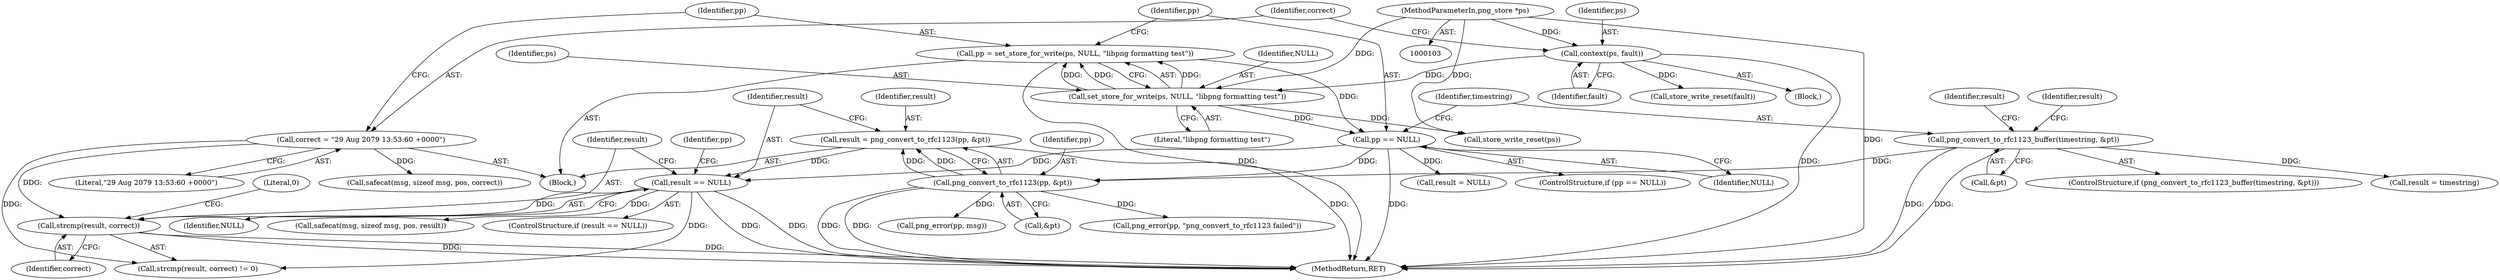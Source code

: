 digraph "0_Android_9d4853418ab2f754c2b63e091c29c5529b8b86ca_112@API" {
"1000187" [label="(Call,strcmp(result, correct))"];
"1000179" [label="(Call,result == NULL)"];
"1000172" [label="(Call,result = png_convert_to_rfc1123(pp, &pt))"];
"1000174" [label="(Call,png_convert_to_rfc1123(pp, &pt))"];
"1000125" [label="(Call,pp == NULL)"];
"1000118" [label="(Call,pp = set_store_for_write(ps, NULL, \"libpng formatting test\"))"];
"1000120" [label="(Call,set_store_for_write(ps, NULL, \"libpng formatting test\"))"];
"1000106" [label="(Call,context(ps, fault))"];
"1000104" [label="(MethodParameterIn,png_store *ps)"];
"1000131" [label="(Call,png_convert_to_rfc1123_buffer(timestring, &pt))"];
"1000111" [label="(Call,correct = \"29 Aug 2079 13:53:60 +0000\")"];
"1000186" [label="(Call,strcmp(result, correct) != 0)"];
"1000174" [label="(Call,png_convert_to_rfc1123(pp, &pt))"];
"1000118" [label="(Call,pp = set_store_for_write(ps, NULL, \"libpng formatting test\"))"];
"1000240" [label="(Call,store_write_reset(ps))"];
"1000125" [label="(Call,pp == NULL)"];
"1000182" [label="(Call,png_error(pp, \"png_convert_to_rfc1123 failed\"))"];
"1000140" [label="(Identifier,result)"];
"1000119" [label="(Identifier,pp)"];
"1000139" [label="(Call,result = NULL)"];
"1000130" [label="(ControlStructure,if (png_convert_to_rfc1123_buffer(timestring, &pt)))"];
"1000173" [label="(Identifier,result)"];
"1000237" [label="(Call,png_error(pp, msg))"];
"1000124" [label="(ControlStructure,if (pp == NULL))"];
"1000104" [label="(MethodParameterIn,png_store *ps)"];
"1000111" [label="(Call,correct = \"29 Aug 2079 13:53:60 +0000\")"];
"1000187" [label="(Call,strcmp(result, correct))"];
"1000131" [label="(Call,png_convert_to_rfc1123_buffer(timestring, &pt))"];
"1000172" [label="(Call,result = png_convert_to_rfc1123(pp, &pt))"];
"1000190" [label="(Literal,0)"];
"1000181" [label="(Identifier,NULL)"];
"1000135" [label="(Call,result = timestring)"];
"1000136" [label="(Identifier,result)"];
"1000223" [label="(Call,safecat(msg, sizeof msg, pos, result))"];
"1000123" [label="(Literal,\"libpng formatting test\")"];
"1000243" [label="(Call,store_write_reset(fault))"];
"1000127" [label="(Identifier,NULL)"];
"1000189" [label="(Identifier,correct)"];
"1000112" [label="(Identifier,correct)"];
"1000105" [label="(Block,)"];
"1000106" [label="(Call,context(ps, fault))"];
"1000183" [label="(Identifier,pp)"];
"1000176" [label="(Call,&pt)"];
"1000180" [label="(Identifier,result)"];
"1000121" [label="(Identifier,ps)"];
"1000132" [label="(Identifier,timestring)"];
"1000120" [label="(Call,set_store_for_write(ps, NULL, \"libpng formatting test\"))"];
"1000133" [label="(Call,&pt)"];
"1000245" [label="(MethodReturn,RET)"];
"1000107" [label="(Identifier,ps)"];
"1000175" [label="(Identifier,pp)"];
"1000122" [label="(Identifier,NULL)"];
"1000109" [label="(Block,)"];
"1000178" [label="(ControlStructure,if (result == NULL))"];
"1000108" [label="(Identifier,fault)"];
"1000179" [label="(Call,result == NULL)"];
"1000113" [label="(Literal,\"29 Aug 2079 13:53:60 +0000\")"];
"1000126" [label="(Identifier,pp)"];
"1000188" [label="(Identifier,result)"];
"1000207" [label="(Call,safecat(msg, sizeof msg, pos, correct))"];
"1000187" -> "1000186"  [label="AST: "];
"1000187" -> "1000189"  [label="CFG: "];
"1000188" -> "1000187"  [label="AST: "];
"1000189" -> "1000187"  [label="AST: "];
"1000190" -> "1000187"  [label="CFG: "];
"1000187" -> "1000245"  [label="DDG: "];
"1000187" -> "1000245"  [label="DDG: "];
"1000179" -> "1000187"  [label="DDG: "];
"1000111" -> "1000187"  [label="DDG: "];
"1000179" -> "1000178"  [label="AST: "];
"1000179" -> "1000181"  [label="CFG: "];
"1000180" -> "1000179"  [label="AST: "];
"1000181" -> "1000179"  [label="AST: "];
"1000183" -> "1000179"  [label="CFG: "];
"1000188" -> "1000179"  [label="CFG: "];
"1000179" -> "1000245"  [label="DDG: "];
"1000179" -> "1000245"  [label="DDG: "];
"1000172" -> "1000179"  [label="DDG: "];
"1000125" -> "1000179"  [label="DDG: "];
"1000179" -> "1000186"  [label="DDG: "];
"1000179" -> "1000223"  [label="DDG: "];
"1000172" -> "1000109"  [label="AST: "];
"1000172" -> "1000174"  [label="CFG: "];
"1000173" -> "1000172"  [label="AST: "];
"1000174" -> "1000172"  [label="AST: "];
"1000180" -> "1000172"  [label="CFG: "];
"1000172" -> "1000245"  [label="DDG: "];
"1000174" -> "1000172"  [label="DDG: "];
"1000174" -> "1000172"  [label="DDG: "];
"1000174" -> "1000176"  [label="CFG: "];
"1000175" -> "1000174"  [label="AST: "];
"1000176" -> "1000174"  [label="AST: "];
"1000174" -> "1000245"  [label="DDG: "];
"1000174" -> "1000245"  [label="DDG: "];
"1000125" -> "1000174"  [label="DDG: "];
"1000131" -> "1000174"  [label="DDG: "];
"1000174" -> "1000182"  [label="DDG: "];
"1000174" -> "1000237"  [label="DDG: "];
"1000125" -> "1000124"  [label="AST: "];
"1000125" -> "1000127"  [label="CFG: "];
"1000126" -> "1000125"  [label="AST: "];
"1000127" -> "1000125"  [label="AST: "];
"1000132" -> "1000125"  [label="CFG: "];
"1000125" -> "1000245"  [label="DDG: "];
"1000118" -> "1000125"  [label="DDG: "];
"1000120" -> "1000125"  [label="DDG: "];
"1000125" -> "1000139"  [label="DDG: "];
"1000118" -> "1000109"  [label="AST: "];
"1000118" -> "1000120"  [label="CFG: "];
"1000119" -> "1000118"  [label="AST: "];
"1000120" -> "1000118"  [label="AST: "];
"1000126" -> "1000118"  [label="CFG: "];
"1000118" -> "1000245"  [label="DDG: "];
"1000120" -> "1000118"  [label="DDG: "];
"1000120" -> "1000118"  [label="DDG: "];
"1000120" -> "1000118"  [label="DDG: "];
"1000120" -> "1000123"  [label="CFG: "];
"1000121" -> "1000120"  [label="AST: "];
"1000122" -> "1000120"  [label="AST: "];
"1000123" -> "1000120"  [label="AST: "];
"1000106" -> "1000120"  [label="DDG: "];
"1000104" -> "1000120"  [label="DDG: "];
"1000120" -> "1000240"  [label="DDG: "];
"1000106" -> "1000105"  [label="AST: "];
"1000106" -> "1000108"  [label="CFG: "];
"1000107" -> "1000106"  [label="AST: "];
"1000108" -> "1000106"  [label="AST: "];
"1000112" -> "1000106"  [label="CFG: "];
"1000106" -> "1000245"  [label="DDG: "];
"1000104" -> "1000106"  [label="DDG: "];
"1000106" -> "1000243"  [label="DDG: "];
"1000104" -> "1000103"  [label="AST: "];
"1000104" -> "1000245"  [label="DDG: "];
"1000104" -> "1000240"  [label="DDG: "];
"1000131" -> "1000130"  [label="AST: "];
"1000131" -> "1000133"  [label="CFG: "];
"1000132" -> "1000131"  [label="AST: "];
"1000133" -> "1000131"  [label="AST: "];
"1000136" -> "1000131"  [label="CFG: "];
"1000140" -> "1000131"  [label="CFG: "];
"1000131" -> "1000245"  [label="DDG: "];
"1000131" -> "1000245"  [label="DDG: "];
"1000131" -> "1000135"  [label="DDG: "];
"1000111" -> "1000109"  [label="AST: "];
"1000111" -> "1000113"  [label="CFG: "];
"1000112" -> "1000111"  [label="AST: "];
"1000113" -> "1000111"  [label="AST: "];
"1000119" -> "1000111"  [label="CFG: "];
"1000111" -> "1000186"  [label="DDG: "];
"1000111" -> "1000207"  [label="DDG: "];
}
